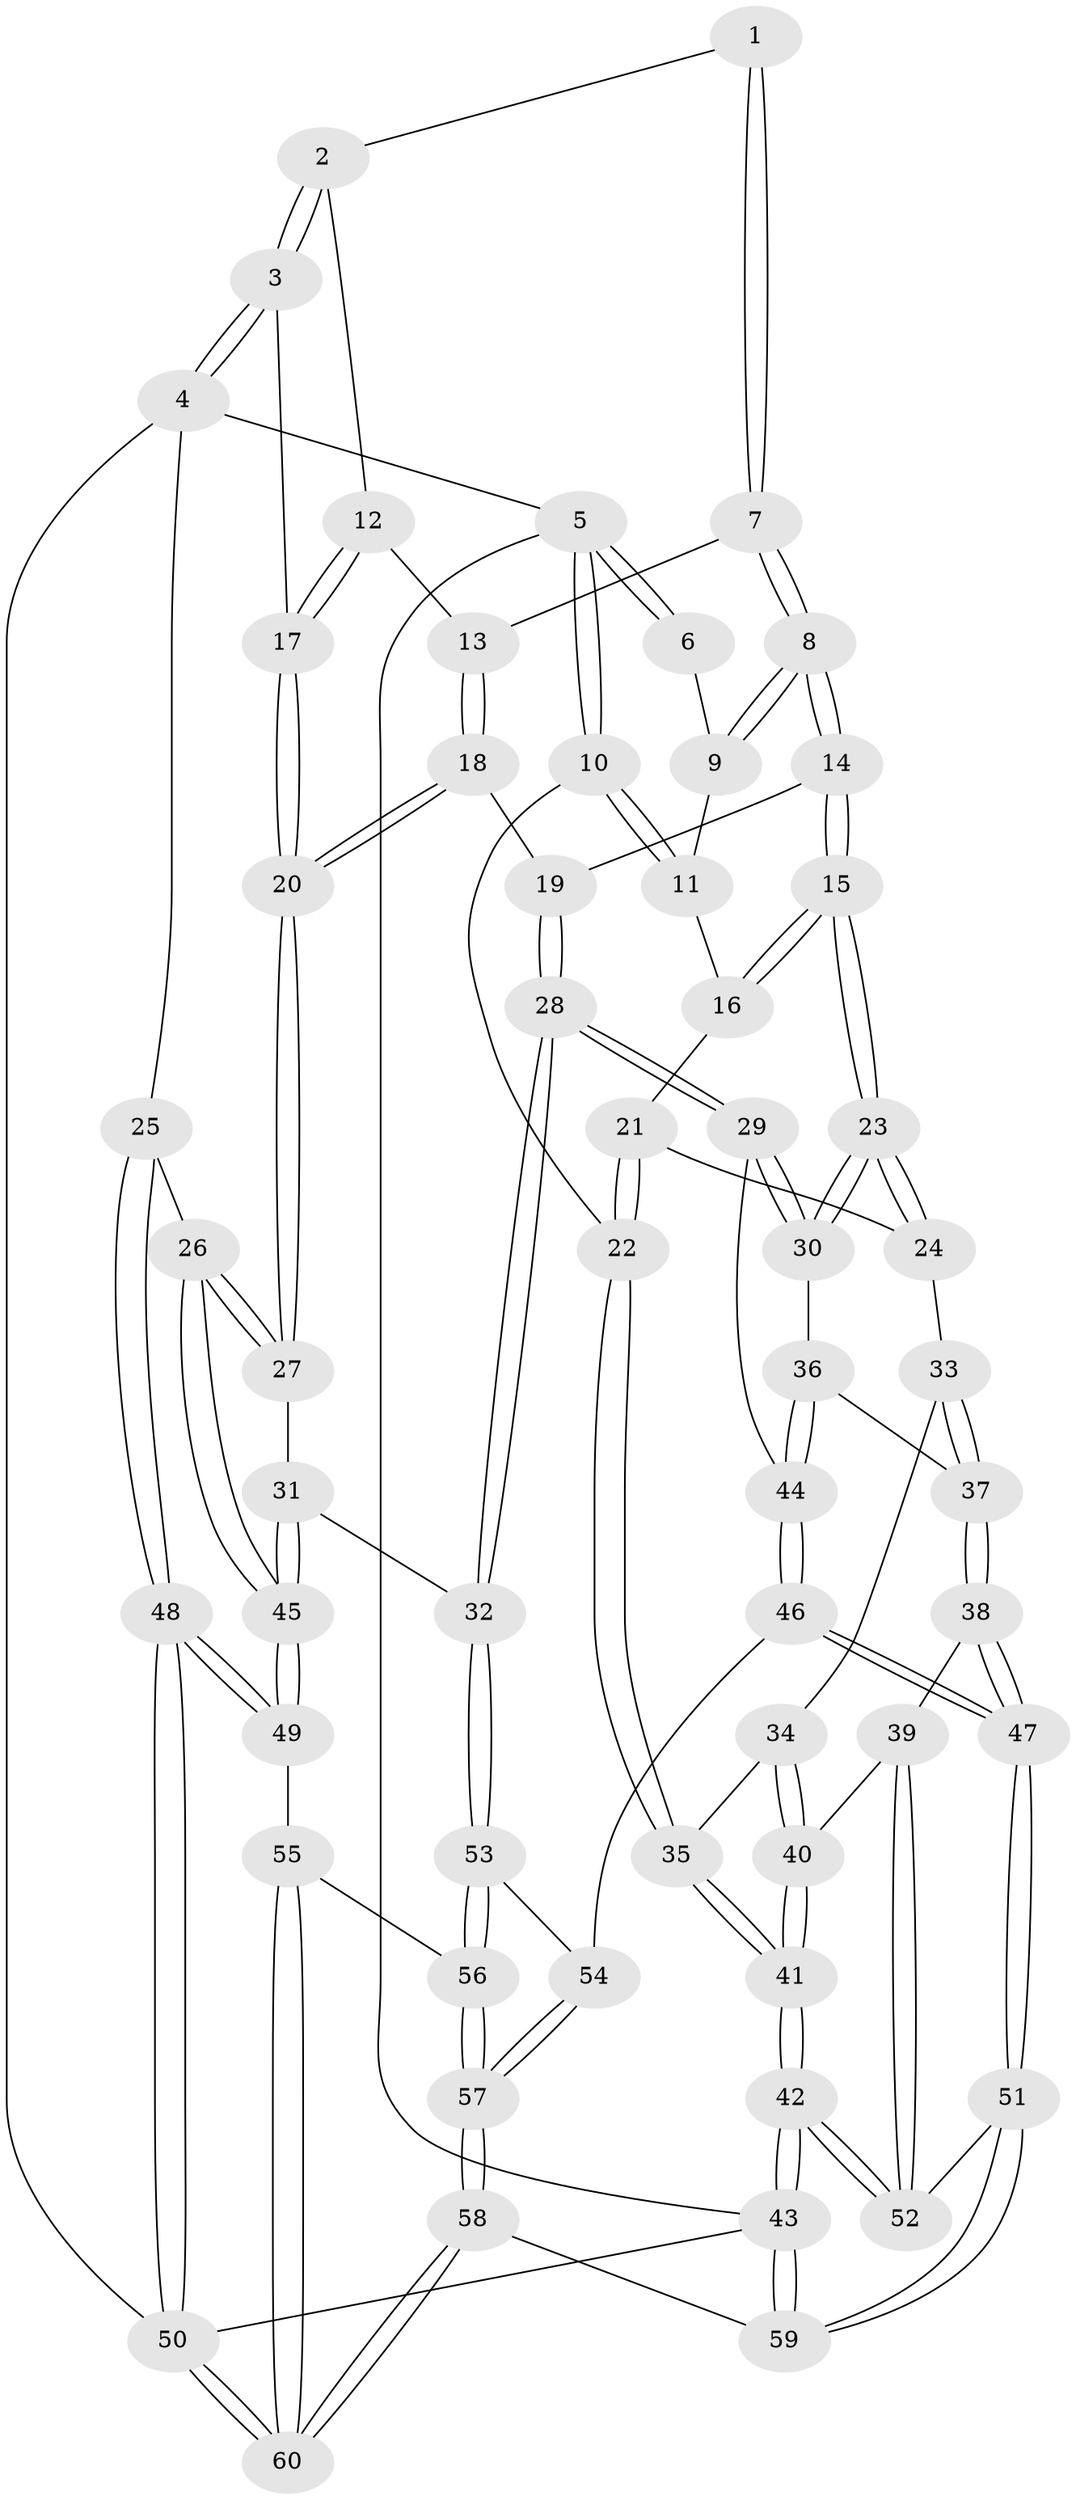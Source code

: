 // coarse degree distribution, {3: 0.19047619047619047, 6: 0.09523809523809523, 5: 0.19047619047619047, 4: 0.42857142857142855, 2: 0.09523809523809523}
// Generated by graph-tools (version 1.1) at 2025/21/03/04/25 18:21:42]
// undirected, 60 vertices, 147 edges
graph export_dot {
graph [start="1"]
  node [color=gray90,style=filled];
  1 [pos="+0.3515320327097727+0"];
  2 [pos="+0.7119296015834973+0"];
  3 [pos="+1+0"];
  4 [pos="+1+0"];
  5 [pos="+0+0"];
  6 [pos="+0.23683041800892313+0"];
  7 [pos="+0.39740415899639747+0.08762049179193784"];
  8 [pos="+0.3092832092019766+0.20366762184698317"];
  9 [pos="+0.21373746130981736+0"];
  10 [pos="+0+0.07711303018646597"];
  11 [pos="+0.12629975944728944+0.07875441958108972"];
  12 [pos="+0.5493231512890595+0.07191658747405216"];
  13 [pos="+0.5392463165922198+0.09008491951892142"];
  14 [pos="+0.30800626825335675+0.20820981989346166"];
  15 [pos="+0.29359687227713427+0.22265971531148565"];
  16 [pos="+0.1601565027478346+0.14453467585598878"];
  17 [pos="+0.7999870238555062+0.1901967990014723"];
  18 [pos="+0.5661269486388018+0.21811921043743002"];
  19 [pos="+0.5398695775897405+0.25012213710485937"];
  20 [pos="+0.7906029123494551+0.20597089235040583"];
  21 [pos="+0.021995107282214835+0.23560437870840195"];
  22 [pos="+0+0.12428888352355645"];
  23 [pos="+0.2617380842497181+0.32186596586282756"];
  24 [pos="+0.12758418335407362+0.32231237636391014"];
  25 [pos="+1+0.44806519089572017"];
  26 [pos="+1+0.45996245163097194"];
  27 [pos="+0.7972382145123447+0.38870447763862254"];
  28 [pos="+0.5416284801506428+0.5104456415900968"];
  29 [pos="+0.3992495562293476+0.4784066388458259"];
  30 [pos="+0.3057276083800921+0.43243644658381086"];
  31 [pos="+0.7155070537181633+0.4695898924439228"];
  32 [pos="+0.5464770939739573+0.5146497826620255"];
  33 [pos="+0.07296584549007475+0.39138114211409425"];
  34 [pos="+0.06333615191652936+0.396078138557329"];
  35 [pos="+0+0.37616313076510416"];
  36 [pos="+0.20778202956061928+0.5198154183353455"];
  37 [pos="+0.16131831617444137+0.5483544318543886"];
  38 [pos="+0.12922923544856624+0.5815149119567755"];
  39 [pos="+0.06912956908931918+0.5933371453255587"];
  40 [pos="+0.005328310471921419+0.5863538928726922"];
  41 [pos="+0+0.6201469042263346"];
  42 [pos="+0+1"];
  43 [pos="+0+1"];
  44 [pos="+0.30025308290587505+0.6678358803527206"];
  45 [pos="+0.865820345147248+0.6708363823974283"];
  46 [pos="+0.2913692954581234+0.7312192793085824"];
  47 [pos="+0.2456129371698658+0.7549492124009227"];
  48 [pos="+1+1"];
  49 [pos="+0.8641313532263741+0.726704686973674"];
  50 [pos="+1+1"];
  51 [pos="+0.2281395024164924+0.7907825757756187"];
  52 [pos="+0.10179603601486285+0.8124149214322467"];
  53 [pos="+0.5467574070425859+0.5693811269239033"];
  54 [pos="+0.4060366659549735+0.734979953786209"];
  55 [pos="+0.6878609794303217+0.7741033029530577"];
  56 [pos="+0.6563346250452007+0.7723168064325212"];
  57 [pos="+0.5032455604499396+1"];
  58 [pos="+0.4871284136977307+1"];
  59 [pos="+0.3435774488221446+1"];
  60 [pos="+1+1"];
  1 -- 2;
  1 -- 7;
  1 -- 7;
  2 -- 3;
  2 -- 3;
  2 -- 12;
  3 -- 4;
  3 -- 4;
  3 -- 17;
  4 -- 5;
  4 -- 25;
  4 -- 50;
  5 -- 6;
  5 -- 6;
  5 -- 10;
  5 -- 10;
  5 -- 43;
  6 -- 9;
  7 -- 8;
  7 -- 8;
  7 -- 13;
  8 -- 9;
  8 -- 9;
  8 -- 14;
  8 -- 14;
  9 -- 11;
  10 -- 11;
  10 -- 11;
  10 -- 22;
  11 -- 16;
  12 -- 13;
  12 -- 17;
  12 -- 17;
  13 -- 18;
  13 -- 18;
  14 -- 15;
  14 -- 15;
  14 -- 19;
  15 -- 16;
  15 -- 16;
  15 -- 23;
  15 -- 23;
  16 -- 21;
  17 -- 20;
  17 -- 20;
  18 -- 19;
  18 -- 20;
  18 -- 20;
  19 -- 28;
  19 -- 28;
  20 -- 27;
  20 -- 27;
  21 -- 22;
  21 -- 22;
  21 -- 24;
  22 -- 35;
  22 -- 35;
  23 -- 24;
  23 -- 24;
  23 -- 30;
  23 -- 30;
  24 -- 33;
  25 -- 26;
  25 -- 48;
  25 -- 48;
  26 -- 27;
  26 -- 27;
  26 -- 45;
  26 -- 45;
  27 -- 31;
  28 -- 29;
  28 -- 29;
  28 -- 32;
  28 -- 32;
  29 -- 30;
  29 -- 30;
  29 -- 44;
  30 -- 36;
  31 -- 32;
  31 -- 45;
  31 -- 45;
  32 -- 53;
  32 -- 53;
  33 -- 34;
  33 -- 37;
  33 -- 37;
  34 -- 35;
  34 -- 40;
  34 -- 40;
  35 -- 41;
  35 -- 41;
  36 -- 37;
  36 -- 44;
  36 -- 44;
  37 -- 38;
  37 -- 38;
  38 -- 39;
  38 -- 47;
  38 -- 47;
  39 -- 40;
  39 -- 52;
  39 -- 52;
  40 -- 41;
  40 -- 41;
  41 -- 42;
  41 -- 42;
  42 -- 43;
  42 -- 43;
  42 -- 52;
  42 -- 52;
  43 -- 59;
  43 -- 59;
  43 -- 50;
  44 -- 46;
  44 -- 46;
  45 -- 49;
  45 -- 49;
  46 -- 47;
  46 -- 47;
  46 -- 54;
  47 -- 51;
  47 -- 51;
  48 -- 49;
  48 -- 49;
  48 -- 50;
  48 -- 50;
  49 -- 55;
  50 -- 60;
  50 -- 60;
  51 -- 52;
  51 -- 59;
  51 -- 59;
  53 -- 54;
  53 -- 56;
  53 -- 56;
  54 -- 57;
  54 -- 57;
  55 -- 56;
  55 -- 60;
  55 -- 60;
  56 -- 57;
  56 -- 57;
  57 -- 58;
  57 -- 58;
  58 -- 59;
  58 -- 60;
  58 -- 60;
}
